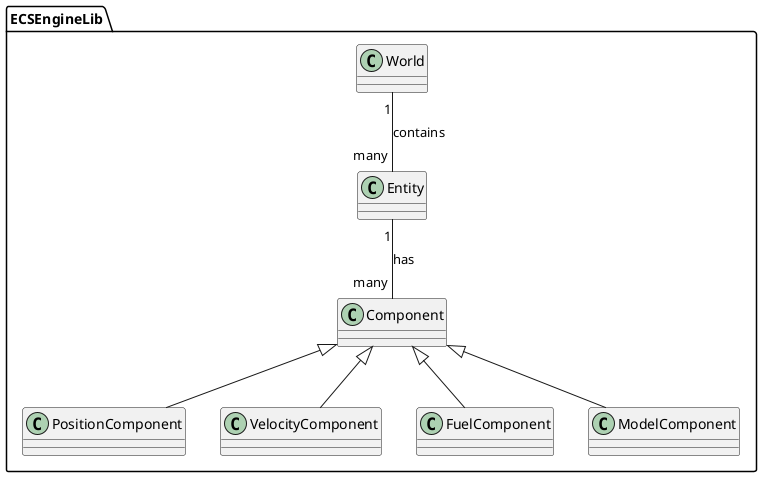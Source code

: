 @startuml
package "ECSEngineLib" {
  class World
  class Entity
  class Component
  class PositionComponent
  class VelocityComponent
  class FuelComponent
  class ModelComponent
}

World "1" -- "many" Entity : contains
Entity "1" -- "many" Component : has
Component <|-- PositionComponent
Component <|-- VelocityComponent
Component <|-- FuelComponent
Component <|-- ModelComponent
@enduml
